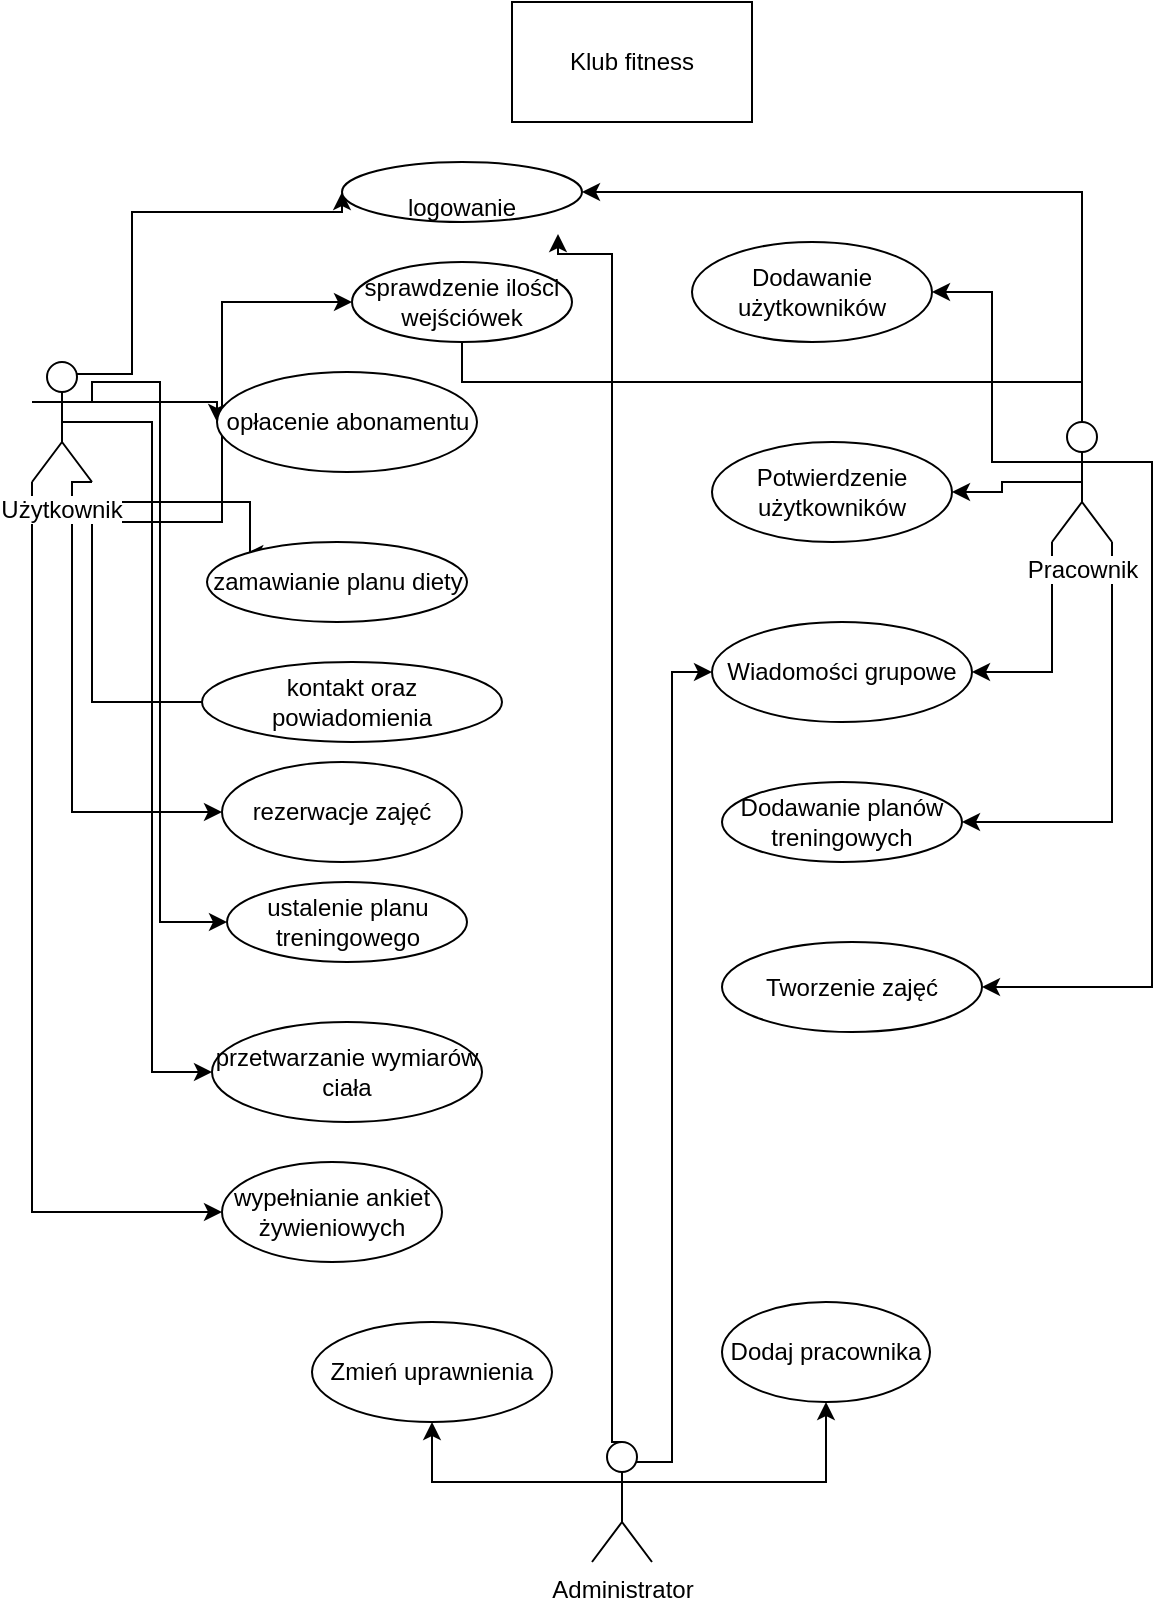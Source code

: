 <mxfile version="12.7.9" type="google"><diagram id="akzDHtewOcdd6YKDdmXP" name="Page-1"><mxGraphModel dx="716" dy="1921" grid="1" gridSize="10" guides="1" tooltips="1" connect="1" arrows="1" fold="1" page="1" pageScale="1" pageWidth="827" pageHeight="1169" math="0" shadow="0"><root><mxCell id="0"/><mxCell id="1" parent="0"/><mxCell id="p0QfKtEjYdjo06eu5kKq-28" style="edgeStyle=orthogonalEdgeStyle;rounded=0;orthogonalLoop=1;jettySize=auto;html=1;exitX=0.75;exitY=0.1;exitDx=0;exitDy=0;exitPerimeter=0;entryX=0;entryY=0.5;entryDx=0;entryDy=0;" edge="1" parent="1" source="mAF6Dd5QdOIeoDd2IucN-1" target="p0QfKtEjYdjo06eu5kKq-15"><mxGeometry relative="1" as="geometry"><Array as="points"><mxPoint x="80" y="126"/><mxPoint x="80" y="45"/></Array></mxGeometry></mxCell><mxCell id="p0QfKtEjYdjo06eu5kKq-29" style="edgeStyle=orthogonalEdgeStyle;rounded=0;orthogonalLoop=1;jettySize=auto;html=1;exitX=1;exitY=0.333;exitDx=0;exitDy=0;exitPerimeter=0;entryX=0;entryY=0.5;entryDx=0;entryDy=0;" edge="1" parent="1" source="mAF6Dd5QdOIeoDd2IucN-1" target="p0QfKtEjYdjo06eu5kKq-16"><mxGeometry relative="1" as="geometry"><Array as="points"><mxPoint x="60" y="130"/><mxPoint x="94" y="130"/><mxPoint x="94" y="400"/></Array></mxGeometry></mxCell><mxCell id="p0QfKtEjYdjo06eu5kKq-30" style="edgeStyle=orthogonalEdgeStyle;rounded=0;orthogonalLoop=1;jettySize=auto;html=1;exitX=0.5;exitY=0.5;exitDx=0;exitDy=0;exitPerimeter=0;entryX=0;entryY=0.5;entryDx=0;entryDy=0;" edge="1" parent="1" source="mAF6Dd5QdOIeoDd2IucN-1" target="p0QfKtEjYdjo06eu5kKq-18"><mxGeometry relative="1" as="geometry"><Array as="points"><mxPoint x="45" y="140"/><mxPoint x="123" y="140"/></Array></mxGeometry></mxCell><mxCell id="p0QfKtEjYdjo06eu5kKq-31" style="edgeStyle=orthogonalEdgeStyle;rounded=0;orthogonalLoop=1;jettySize=auto;html=1;exitX=0;exitY=0.5;exitDx=0;exitDy=0;entryX=0;entryY=0;entryDx=0;entryDy=0;" edge="1" parent="1" source="p0QfKtEjYdjo06eu5kKq-21" target="p0QfKtEjYdjo06eu5kKq-20"><mxGeometry relative="1" as="geometry"><Array as="points"><mxPoint x="60" y="290"/><mxPoint x="60" y="190"/><mxPoint x="139" y="190"/></Array></mxGeometry></mxCell><mxCell id="p0QfKtEjYdjo06eu5kKq-32" style="edgeStyle=orthogonalEdgeStyle;rounded=0;orthogonalLoop=1;jettySize=auto;html=1;exitX=1;exitY=1;exitDx=0;exitDy=0;exitPerimeter=0;entryX=0;entryY=0.5;entryDx=0;entryDy=0;" edge="1" parent="1" source="mAF6Dd5QdOIeoDd2IucN-1" target="p0QfKtEjYdjo06eu5kKq-23"><mxGeometry relative="1" as="geometry"><Array as="points"><mxPoint x="50" y="180"/><mxPoint x="50" y="345"/></Array></mxGeometry></mxCell><mxCell id="p0QfKtEjYdjo06eu5kKq-33" style="edgeStyle=orthogonalEdgeStyle;rounded=0;orthogonalLoop=1;jettySize=auto;html=1;exitX=0;exitY=1;exitDx=0;exitDy=0;exitPerimeter=0;entryX=0;entryY=0.5;entryDx=0;entryDy=0;" edge="1" parent="1" source="mAF6Dd5QdOIeoDd2IucN-1" target="p0QfKtEjYdjo06eu5kKq-22"><mxGeometry relative="1" as="geometry"/></mxCell><mxCell id="p0QfKtEjYdjo06eu5kKq-34" style="edgeStyle=orthogonalEdgeStyle;rounded=0;orthogonalLoop=1;jettySize=auto;html=1;exitX=0.5;exitY=0.5;exitDx=0;exitDy=0;exitPerimeter=0;entryX=0;entryY=0.5;entryDx=0;entryDy=0;" edge="1" parent="1" source="mAF6Dd5QdOIeoDd2IucN-1" target="p0QfKtEjYdjo06eu5kKq-26"><mxGeometry relative="1" as="geometry"/></mxCell><mxCell id="p0QfKtEjYdjo06eu5kKq-35" style="edgeStyle=orthogonalEdgeStyle;rounded=0;orthogonalLoop=1;jettySize=auto;html=1;exitX=0;exitY=1;exitDx=0;exitDy=0;exitPerimeter=0;entryX=0;entryY=0.5;entryDx=0;entryDy=0;" edge="1" parent="1" source="mAF6Dd5QdOIeoDd2IucN-1" target="p0QfKtEjYdjo06eu5kKq-25"><mxGeometry relative="1" as="geometry"/></mxCell><mxCell id="mAF6Dd5QdOIeoDd2IucN-1" value="Użytkownik" style="shape=umlActor;verticalLabelPosition=bottom;labelBackgroundColor=#ffffff;verticalAlign=top;outlineConnect=0;html=1;labelBorderColor=none;whiteSpace=wrap;" vertex="1" parent="1"><mxGeometry x="30" y="120" width="30" height="60" as="geometry"/></mxCell><mxCell id="p0QfKtEjYdjo06eu5kKq-43" style="edgeStyle=orthogonalEdgeStyle;rounded=0;orthogonalLoop=1;jettySize=auto;html=1;exitX=0;exitY=0.333;exitDx=0;exitDy=0;exitPerimeter=0;entryX=1;entryY=0.5;entryDx=0;entryDy=0;" edge="1" parent="1" source="mAF6Dd5QdOIeoDd2IucN-2" target="p0QfKtEjYdjo06eu5kKq-37"><mxGeometry relative="1" as="geometry"/></mxCell><mxCell id="p0QfKtEjYdjo06eu5kKq-44" style="edgeStyle=orthogonalEdgeStyle;rounded=0;orthogonalLoop=1;jettySize=auto;html=1;exitX=0.5;exitY=0.5;exitDx=0;exitDy=0;exitPerimeter=0;entryX=1;entryY=0.5;entryDx=0;entryDy=0;" edge="1" parent="1" source="mAF6Dd5QdOIeoDd2IucN-2" target="p0QfKtEjYdjo06eu5kKq-40"><mxGeometry relative="1" as="geometry"/></mxCell><mxCell id="p0QfKtEjYdjo06eu5kKq-45" style="edgeStyle=orthogonalEdgeStyle;rounded=0;orthogonalLoop=1;jettySize=auto;html=1;exitX=0;exitY=1;exitDx=0;exitDy=0;exitPerimeter=0;entryX=1;entryY=0.5;entryDx=0;entryDy=0;" edge="1" parent="1" source="mAF6Dd5QdOIeoDd2IucN-2" target="p0QfKtEjYdjo06eu5kKq-39"><mxGeometry relative="1" as="geometry"/></mxCell><mxCell id="p0QfKtEjYdjo06eu5kKq-46" style="edgeStyle=orthogonalEdgeStyle;rounded=0;orthogonalLoop=1;jettySize=auto;html=1;exitX=1;exitY=1;exitDx=0;exitDy=0;exitPerimeter=0;entryX=1;entryY=0.5;entryDx=0;entryDy=0;" edge="1" parent="1" source="mAF6Dd5QdOIeoDd2IucN-2" target="p0QfKtEjYdjo06eu5kKq-42"><mxGeometry relative="1" as="geometry"/></mxCell><mxCell id="p0QfKtEjYdjo06eu5kKq-47" style="edgeStyle=orthogonalEdgeStyle;rounded=0;orthogonalLoop=1;jettySize=auto;html=1;exitX=1;exitY=0.333;exitDx=0;exitDy=0;exitPerimeter=0;entryX=1;entryY=0.5;entryDx=0;entryDy=0;" edge="1" parent="1" source="mAF6Dd5QdOIeoDd2IucN-2" target="p0QfKtEjYdjo06eu5kKq-41"><mxGeometry relative="1" as="geometry"/></mxCell><mxCell id="p0QfKtEjYdjo06eu5kKq-57" style="edgeStyle=orthogonalEdgeStyle;rounded=0;orthogonalLoop=1;jettySize=auto;html=1;exitX=0.5;exitY=0;exitDx=0;exitDy=0;exitPerimeter=0;entryX=1;entryY=0.5;entryDx=0;entryDy=0;" edge="1" parent="1" source="mAF6Dd5QdOIeoDd2IucN-2" target="p0QfKtEjYdjo06eu5kKq-15"><mxGeometry relative="1" as="geometry"/></mxCell><mxCell id="p0QfKtEjYdjo06eu5kKq-58" style="edgeStyle=orthogonalEdgeStyle;rounded=0;orthogonalLoop=1;jettySize=auto;html=1;exitX=0.5;exitY=0;exitDx=0;exitDy=0;exitPerimeter=0;entryX=1;entryY=0.5;entryDx=0;entryDy=0;" edge="1" parent="1" source="mAF6Dd5QdOIeoDd2IucN-2" target="p0QfKtEjYdjo06eu5kKq-22"><mxGeometry relative="1" as="geometry"><Array as="points"><mxPoint x="555" y="130"/><mxPoint x="245" y="130"/></Array></mxGeometry></mxCell><mxCell id="mAF6Dd5QdOIeoDd2IucN-2" value="Pracownik" style="shape=umlActor;verticalLabelPosition=bottom;labelBackgroundColor=#ffffff;verticalAlign=top;html=1;outlineConnect=0;" vertex="1" parent="1"><mxGeometry x="540" y="150" width="30" height="60" as="geometry"/></mxCell><mxCell id="p0QfKtEjYdjo06eu5kKq-51" style="edgeStyle=orthogonalEdgeStyle;rounded=0;orthogonalLoop=1;jettySize=auto;html=1;exitX=0;exitY=0.333;exitDx=0;exitDy=0;exitPerimeter=0;entryX=0.5;entryY=1;entryDx=0;entryDy=0;" edge="1" parent="1" source="mAF6Dd5QdOIeoDd2IucN-3" target="p0QfKtEjYdjo06eu5kKq-50"><mxGeometry relative="1" as="geometry"/></mxCell><mxCell id="p0QfKtEjYdjo06eu5kKq-59" style="edgeStyle=orthogonalEdgeStyle;rounded=0;orthogonalLoop=1;jettySize=auto;html=1;exitX=0.5;exitY=0;exitDx=0;exitDy=0;exitPerimeter=0;entryX=0.9;entryY=1.2;entryDx=0;entryDy=0;entryPerimeter=0;" edge="1" parent="1" source="mAF6Dd5QdOIeoDd2IucN-3" target="p0QfKtEjYdjo06eu5kKq-15"><mxGeometry relative="1" as="geometry"><Array as="points"><mxPoint x="320" y="660"/><mxPoint x="320" y="66"/><mxPoint x="293" y="66"/></Array></mxGeometry></mxCell><mxCell id="p0QfKtEjYdjo06eu5kKq-60" style="edgeStyle=orthogonalEdgeStyle;rounded=0;orthogonalLoop=1;jettySize=auto;html=1;exitX=1;exitY=0.333;exitDx=0;exitDy=0;exitPerimeter=0;entryX=0.5;entryY=1;entryDx=0;entryDy=0;" edge="1" parent="1" source="mAF6Dd5QdOIeoDd2IucN-3" target="p0QfKtEjYdjo06eu5kKq-48"><mxGeometry relative="1" as="geometry"/></mxCell><mxCell id="mAF6Dd5QdOIeoDd2IucN-11" style="edgeStyle=orthogonalEdgeStyle;rounded=0;orthogonalLoop=1;jettySize=auto;html=1;exitX=0.5;exitY=0;exitDx=0;exitDy=0;exitPerimeter=0;entryX=0;entryY=0.5;entryDx=0;entryDy=0;" edge="1" parent="1" source="mAF6Dd5QdOIeoDd2IucN-3" target="p0QfKtEjYdjo06eu5kKq-39"><mxGeometry relative="1" as="geometry"><Array as="points"><mxPoint x="325" y="670"/><mxPoint x="350" y="670"/><mxPoint x="350" y="275"/></Array></mxGeometry></mxCell><mxCell id="mAF6Dd5QdOIeoDd2IucN-3" value="Administrator" style="shape=umlActor;verticalLabelPosition=bottom;labelBackgroundColor=#ffffff;verticalAlign=top;html=1;outlineConnect=0;" vertex="1" parent="1"><mxGeometry x="310" y="660" width="30" height="60" as="geometry"/></mxCell><mxCell id="p0QfKtEjYdjo06eu5kKq-15" value="&lt;br&gt;logowanie" style="ellipse;whiteSpace=wrap;html=1;" vertex="1" parent="1"><mxGeometry x="185" y="20" width="120" height="30" as="geometry"/></mxCell><mxCell id="p0QfKtEjYdjo06eu5kKq-16" value="ustalenie planu treningowego" style="ellipse;whiteSpace=wrap;html=1;" vertex="1" parent="1"><mxGeometry x="127.5" y="380" width="120" height="40" as="geometry"/></mxCell><mxCell id="p0QfKtEjYdjo06eu5kKq-18" value="opłacenie abonamentu" style="ellipse;whiteSpace=wrap;html=1;" vertex="1" parent="1"><mxGeometry x="122.5" y="125" width="130" height="50" as="geometry"/></mxCell><mxCell id="p0QfKtEjYdjo06eu5kKq-20" value="zamawianie planu diety" style="ellipse;whiteSpace=wrap;html=1;" vertex="1" parent="1"><mxGeometry x="117.5" y="210" width="130" height="40" as="geometry"/></mxCell><mxCell id="p0QfKtEjYdjo06eu5kKq-21" value="kontakt oraz powiadomienia" style="ellipse;whiteSpace=wrap;html=1;" vertex="1" parent="1"><mxGeometry x="115" y="270" width="150" height="40" as="geometry"/></mxCell><mxCell id="p0QfKtEjYdjo06eu5kKq-22" value="sprawdzenie ilości wejściówek" style="ellipse;whiteSpace=wrap;html=1;" vertex="1" parent="1"><mxGeometry x="190" y="70" width="110" height="40" as="geometry"/></mxCell><mxCell id="p0QfKtEjYdjo06eu5kKq-23" value="rezerwacje zajęć" style="ellipse;whiteSpace=wrap;html=1;" vertex="1" parent="1"><mxGeometry x="125" y="320" width="120" height="50" as="geometry"/></mxCell><mxCell id="p0QfKtEjYdjo06eu5kKq-25" value="wypełnianie ankiet żywieniowych" style="ellipse;whiteSpace=wrap;html=1;" vertex="1" parent="1"><mxGeometry x="125" y="520" width="110" height="50" as="geometry"/></mxCell><mxCell id="p0QfKtEjYdjo06eu5kKq-26" value="przetwarzanie wymiarów ciała" style="ellipse;whiteSpace=wrap;html=1;" vertex="1" parent="1"><mxGeometry x="120" y="450" width="135" height="50" as="geometry"/></mxCell><mxCell id="p0QfKtEjYdjo06eu5kKq-36" value="Klub fitness" style="rounded=0;whiteSpace=wrap;html=1;" vertex="1" parent="1"><mxGeometry x="270" y="-60" width="120" height="60" as="geometry"/></mxCell><mxCell id="p0QfKtEjYdjo06eu5kKq-37" value="Dodawanie użytkowników" style="ellipse;whiteSpace=wrap;html=1;" vertex="1" parent="1"><mxGeometry x="360" y="60" width="120" height="50" as="geometry"/></mxCell><mxCell id="p0QfKtEjYdjo06eu5kKq-39" value="Wiadomości grupowe" style="ellipse;whiteSpace=wrap;html=1;" vertex="1" parent="1"><mxGeometry x="370" y="250" width="130" height="50" as="geometry"/></mxCell><mxCell id="p0QfKtEjYdjo06eu5kKq-40" value="Potwierdzenie użytkowników" style="ellipse;whiteSpace=wrap;html=1;" vertex="1" parent="1"><mxGeometry x="370" y="160" width="120" height="50" as="geometry"/></mxCell><mxCell id="p0QfKtEjYdjo06eu5kKq-41" value="Tworzenie zajęć" style="ellipse;whiteSpace=wrap;html=1;" vertex="1" parent="1"><mxGeometry x="375" y="410" width="130" height="45" as="geometry"/></mxCell><mxCell id="p0QfKtEjYdjo06eu5kKq-42" value="Dodawanie planów treningowych" style="ellipse;whiteSpace=wrap;html=1;" vertex="1" parent="1"><mxGeometry x="375" y="330" width="120" height="40" as="geometry"/></mxCell><mxCell id="p0QfKtEjYdjo06eu5kKq-48" value="Dodaj pracownika" style="ellipse;whiteSpace=wrap;html=1;" vertex="1" parent="1"><mxGeometry x="375" y="590" width="104" height="50" as="geometry"/></mxCell><mxCell id="p0QfKtEjYdjo06eu5kKq-50" value="Zmień uprawnienia" style="ellipse;whiteSpace=wrap;html=1;" vertex="1" parent="1"><mxGeometry x="170" y="600" width="120" height="50" as="geometry"/></mxCell></root></mxGraphModel></diagram></mxfile>